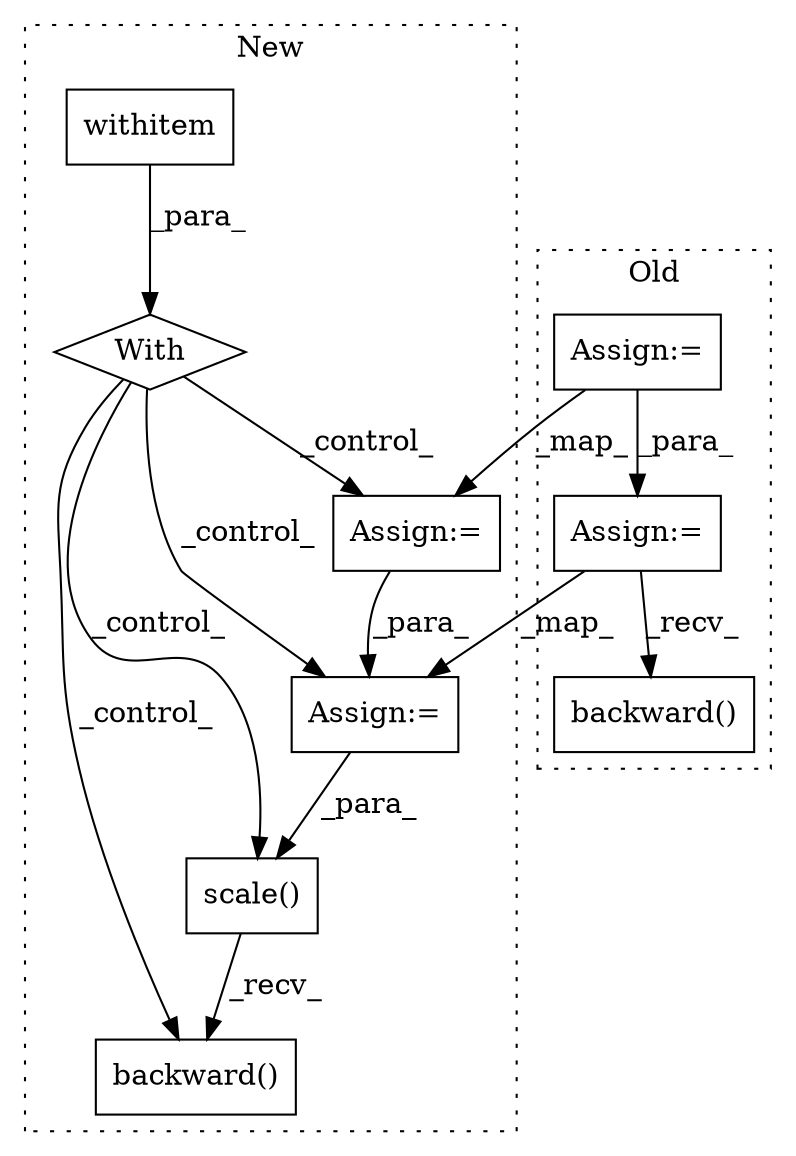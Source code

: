 digraph G {
subgraph cluster0 {
1 [label="backward()" a="75" s="3138" l="15" shape="box"];
5 [label="Assign:=" a="68" s="3034" l="3" shape="box"];
6 [label="Assign:=" a="68" s="2953" l="3" shape="box"];
label = "Old";
style="dotted";
}
subgraph cluster1 {
2 [label="With" a="39" s="2961,2971" l="5,34" shape="diamond"];
3 [label="withitem" a="49" s="2966" l="5" shape="box"];
4 [label="Assign:=" a="68" s="3136" l="3" shape="box"];
7 [label="Assign:=" a="68" s="3043" l="3" shape="box"];
8 [label="scale()" a="75" s="3256,3273" l="13,1" shape="box"];
9 [label="backward()" a="75" s="3256" l="29" shape="box"];
label = "New";
style="dotted";
}
2 -> 8 [label="_control_"];
2 -> 9 [label="_control_"];
2 -> 4 [label="_control_"];
2 -> 7 [label="_control_"];
3 -> 2 [label="_para_"];
4 -> 8 [label="_para_"];
5 -> 1 [label="_recv_"];
5 -> 4 [label="_map_"];
6 -> 7 [label="_map_"];
6 -> 5 [label="_para_"];
7 -> 4 [label="_para_"];
8 -> 9 [label="_recv_"];
}
